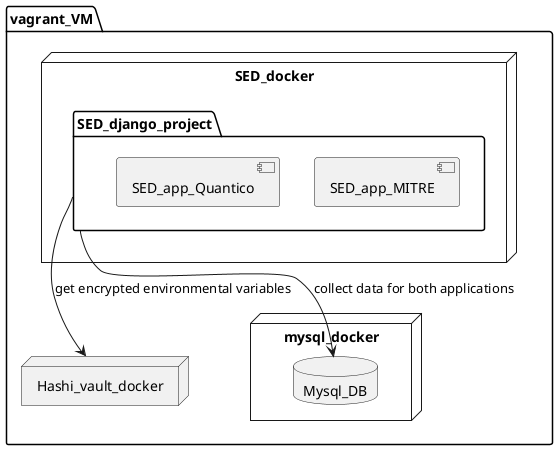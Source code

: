 @startuml
package vagrant_VM{
    Node SED_docker{
        folder SED_django_project{
            component SED_app_MITRE
            component SED_app_Quantico
        } 
    }
    Node mysql_docker{
        Database Mysql_DB
    }
    Node Hashi_vault_docker

    SED_django_project --> Mysql_DB: collect data for both applications
    SED_django_project --> Hashi_vault_docker: get encrypted environmental variables

}
@enduml